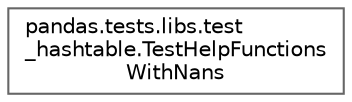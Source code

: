 digraph "Graphical Class Hierarchy"
{
 // LATEX_PDF_SIZE
  bgcolor="transparent";
  edge [fontname=Helvetica,fontsize=10,labelfontname=Helvetica,labelfontsize=10];
  node [fontname=Helvetica,fontsize=10,shape=box,height=0.2,width=0.4];
  rankdir="LR";
  Node0 [id="Node000000",label="pandas.tests.libs.test\l_hashtable.TestHelpFunctions\lWithNans",height=0.2,width=0.4,color="grey40", fillcolor="white", style="filled",URL="$d8/d46/classpandas_1_1tests_1_1libs_1_1test__hashtable_1_1TestHelpFunctionsWithNans.html",tooltip=" "];
}
